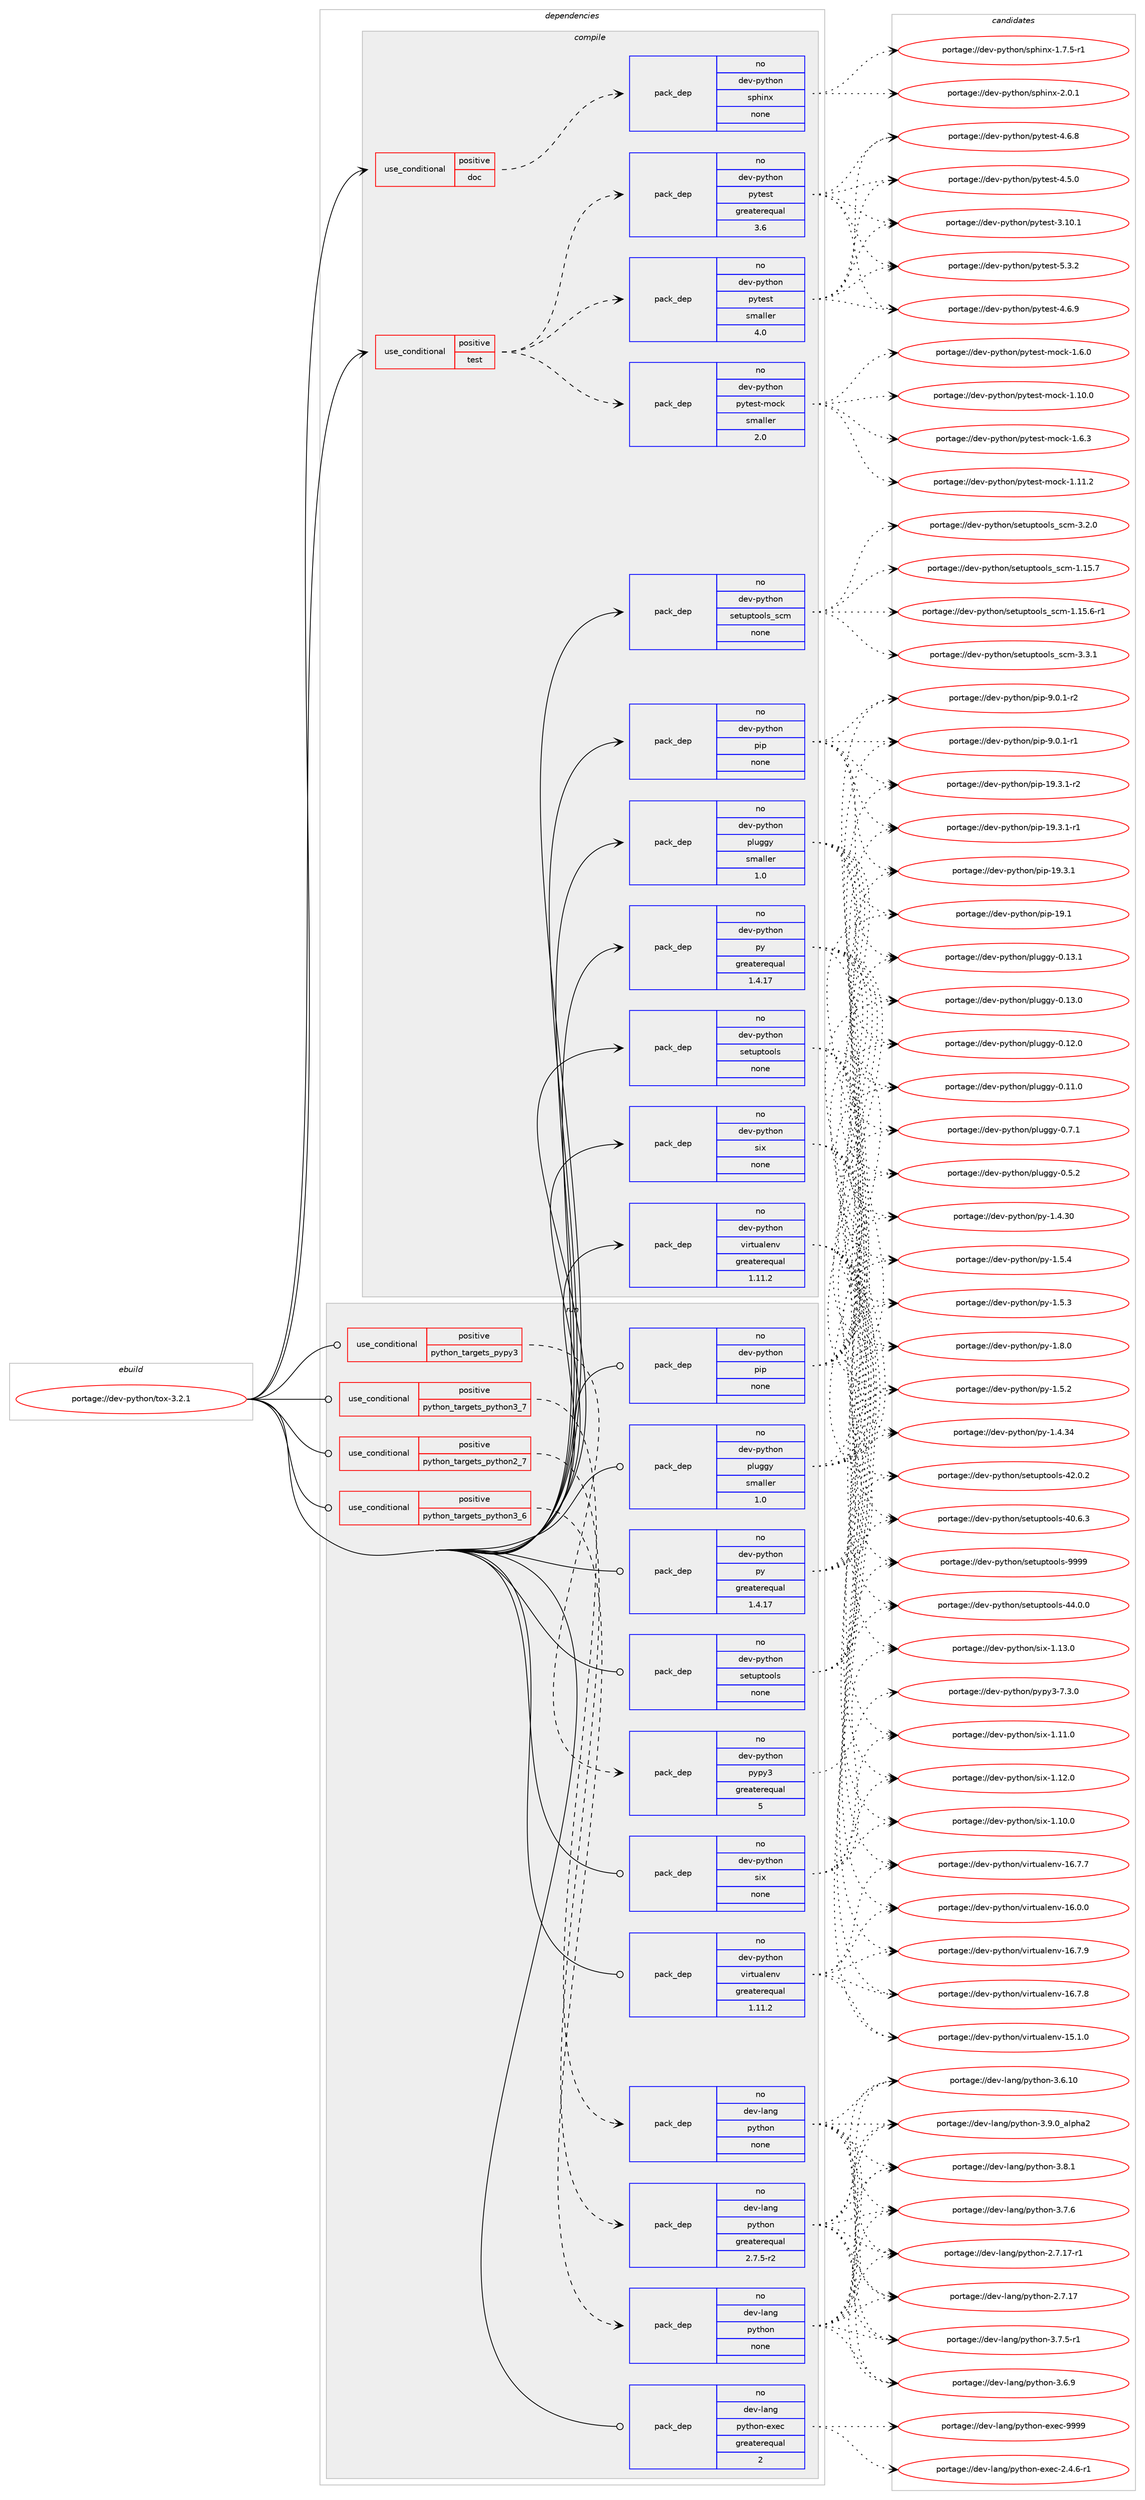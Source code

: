 digraph prolog {

# *************
# Graph options
# *************

newrank=true;
concentrate=true;
compound=true;
graph [rankdir=LR,fontname=Helvetica,fontsize=10,ranksep=1.5];#, ranksep=2.5, nodesep=0.2];
edge  [arrowhead=vee];
node  [fontname=Helvetica,fontsize=10];

# **********
# The ebuild
# **********

subgraph cluster_leftcol {
color=gray;
rank=same;
label=<<i>ebuild</i>>;
id [label="portage://dev-python/tox-3.2.1", color=red, width=4, href="../dev-python/tox-3.2.1.svg"];
}

# ****************
# The dependencies
# ****************

subgraph cluster_midcol {
color=gray;
label=<<i>dependencies</i>>;
subgraph cluster_compile {
fillcolor="#eeeeee";
style=filled;
label=<<i>compile</i>>;
subgraph cond104614 {
dependency421419 [label=<<TABLE BORDER="0" CELLBORDER="1" CELLSPACING="0" CELLPADDING="4"><TR><TD ROWSPAN="3" CELLPADDING="10">use_conditional</TD></TR><TR><TD>positive</TD></TR><TR><TD>doc</TD></TR></TABLE>>, shape=none, color=red];
subgraph pack311908 {
dependency421420 [label=<<TABLE BORDER="0" CELLBORDER="1" CELLSPACING="0" CELLPADDING="4" WIDTH="220"><TR><TD ROWSPAN="6" CELLPADDING="30">pack_dep</TD></TR><TR><TD WIDTH="110">no</TD></TR><TR><TD>dev-python</TD></TR><TR><TD>sphinx</TD></TR><TR><TD>none</TD></TR><TR><TD></TD></TR></TABLE>>, shape=none, color=blue];
}
dependency421419:e -> dependency421420:w [weight=20,style="dashed",arrowhead="vee"];
}
id:e -> dependency421419:w [weight=20,style="solid",arrowhead="vee"];
subgraph cond104615 {
dependency421421 [label=<<TABLE BORDER="0" CELLBORDER="1" CELLSPACING="0" CELLPADDING="4"><TR><TD ROWSPAN="3" CELLPADDING="10">use_conditional</TD></TR><TR><TD>positive</TD></TR><TR><TD>test</TD></TR></TABLE>>, shape=none, color=red];
subgraph pack311909 {
dependency421422 [label=<<TABLE BORDER="0" CELLBORDER="1" CELLSPACING="0" CELLPADDING="4" WIDTH="220"><TR><TD ROWSPAN="6" CELLPADDING="30">pack_dep</TD></TR><TR><TD WIDTH="110">no</TD></TR><TR><TD>dev-python</TD></TR><TR><TD>pytest</TD></TR><TR><TD>greaterequal</TD></TR><TR><TD>3.6</TD></TR></TABLE>>, shape=none, color=blue];
}
dependency421421:e -> dependency421422:w [weight=20,style="dashed",arrowhead="vee"];
subgraph pack311910 {
dependency421423 [label=<<TABLE BORDER="0" CELLBORDER="1" CELLSPACING="0" CELLPADDING="4" WIDTH="220"><TR><TD ROWSPAN="6" CELLPADDING="30">pack_dep</TD></TR><TR><TD WIDTH="110">no</TD></TR><TR><TD>dev-python</TD></TR><TR><TD>pytest</TD></TR><TR><TD>smaller</TD></TR><TR><TD>4.0</TD></TR></TABLE>>, shape=none, color=blue];
}
dependency421421:e -> dependency421423:w [weight=20,style="dashed",arrowhead="vee"];
subgraph pack311911 {
dependency421424 [label=<<TABLE BORDER="0" CELLBORDER="1" CELLSPACING="0" CELLPADDING="4" WIDTH="220"><TR><TD ROWSPAN="6" CELLPADDING="30">pack_dep</TD></TR><TR><TD WIDTH="110">no</TD></TR><TR><TD>dev-python</TD></TR><TR><TD>pytest-mock</TD></TR><TR><TD>smaller</TD></TR><TR><TD>2.0</TD></TR></TABLE>>, shape=none, color=blue];
}
dependency421421:e -> dependency421424:w [weight=20,style="dashed",arrowhead="vee"];
}
id:e -> dependency421421:w [weight=20,style="solid",arrowhead="vee"];
subgraph pack311912 {
dependency421425 [label=<<TABLE BORDER="0" CELLBORDER="1" CELLSPACING="0" CELLPADDING="4" WIDTH="220"><TR><TD ROWSPAN="6" CELLPADDING="30">pack_dep</TD></TR><TR><TD WIDTH="110">no</TD></TR><TR><TD>dev-python</TD></TR><TR><TD>pip</TD></TR><TR><TD>none</TD></TR><TR><TD></TD></TR></TABLE>>, shape=none, color=blue];
}
id:e -> dependency421425:w [weight=20,style="solid",arrowhead="vee"];
subgraph pack311913 {
dependency421426 [label=<<TABLE BORDER="0" CELLBORDER="1" CELLSPACING="0" CELLPADDING="4" WIDTH="220"><TR><TD ROWSPAN="6" CELLPADDING="30">pack_dep</TD></TR><TR><TD WIDTH="110">no</TD></TR><TR><TD>dev-python</TD></TR><TR><TD>pluggy</TD></TR><TR><TD>smaller</TD></TR><TR><TD>1.0</TD></TR></TABLE>>, shape=none, color=blue];
}
id:e -> dependency421426:w [weight=20,style="solid",arrowhead="vee"];
subgraph pack311914 {
dependency421427 [label=<<TABLE BORDER="0" CELLBORDER="1" CELLSPACING="0" CELLPADDING="4" WIDTH="220"><TR><TD ROWSPAN="6" CELLPADDING="30">pack_dep</TD></TR><TR><TD WIDTH="110">no</TD></TR><TR><TD>dev-python</TD></TR><TR><TD>py</TD></TR><TR><TD>greaterequal</TD></TR><TR><TD>1.4.17</TD></TR></TABLE>>, shape=none, color=blue];
}
id:e -> dependency421427:w [weight=20,style="solid",arrowhead="vee"];
subgraph pack311915 {
dependency421428 [label=<<TABLE BORDER="0" CELLBORDER="1" CELLSPACING="0" CELLPADDING="4" WIDTH="220"><TR><TD ROWSPAN="6" CELLPADDING="30">pack_dep</TD></TR><TR><TD WIDTH="110">no</TD></TR><TR><TD>dev-python</TD></TR><TR><TD>setuptools</TD></TR><TR><TD>none</TD></TR><TR><TD></TD></TR></TABLE>>, shape=none, color=blue];
}
id:e -> dependency421428:w [weight=20,style="solid",arrowhead="vee"];
subgraph pack311916 {
dependency421429 [label=<<TABLE BORDER="0" CELLBORDER="1" CELLSPACING="0" CELLPADDING="4" WIDTH="220"><TR><TD ROWSPAN="6" CELLPADDING="30">pack_dep</TD></TR><TR><TD WIDTH="110">no</TD></TR><TR><TD>dev-python</TD></TR><TR><TD>setuptools_scm</TD></TR><TR><TD>none</TD></TR><TR><TD></TD></TR></TABLE>>, shape=none, color=blue];
}
id:e -> dependency421429:w [weight=20,style="solid",arrowhead="vee"];
subgraph pack311917 {
dependency421430 [label=<<TABLE BORDER="0" CELLBORDER="1" CELLSPACING="0" CELLPADDING="4" WIDTH="220"><TR><TD ROWSPAN="6" CELLPADDING="30">pack_dep</TD></TR><TR><TD WIDTH="110">no</TD></TR><TR><TD>dev-python</TD></TR><TR><TD>six</TD></TR><TR><TD>none</TD></TR><TR><TD></TD></TR></TABLE>>, shape=none, color=blue];
}
id:e -> dependency421430:w [weight=20,style="solid",arrowhead="vee"];
subgraph pack311918 {
dependency421431 [label=<<TABLE BORDER="0" CELLBORDER="1" CELLSPACING="0" CELLPADDING="4" WIDTH="220"><TR><TD ROWSPAN="6" CELLPADDING="30">pack_dep</TD></TR><TR><TD WIDTH="110">no</TD></TR><TR><TD>dev-python</TD></TR><TR><TD>virtualenv</TD></TR><TR><TD>greaterequal</TD></TR><TR><TD>1.11.2</TD></TR></TABLE>>, shape=none, color=blue];
}
id:e -> dependency421431:w [weight=20,style="solid",arrowhead="vee"];
}
subgraph cluster_compileandrun {
fillcolor="#eeeeee";
style=filled;
label=<<i>compile and run</i>>;
}
subgraph cluster_run {
fillcolor="#eeeeee";
style=filled;
label=<<i>run</i>>;
subgraph cond104616 {
dependency421432 [label=<<TABLE BORDER="0" CELLBORDER="1" CELLSPACING="0" CELLPADDING="4"><TR><TD ROWSPAN="3" CELLPADDING="10">use_conditional</TD></TR><TR><TD>positive</TD></TR><TR><TD>python_targets_pypy3</TD></TR></TABLE>>, shape=none, color=red];
subgraph pack311919 {
dependency421433 [label=<<TABLE BORDER="0" CELLBORDER="1" CELLSPACING="0" CELLPADDING="4" WIDTH="220"><TR><TD ROWSPAN="6" CELLPADDING="30">pack_dep</TD></TR><TR><TD WIDTH="110">no</TD></TR><TR><TD>dev-python</TD></TR><TR><TD>pypy3</TD></TR><TR><TD>greaterequal</TD></TR><TR><TD>5</TD></TR></TABLE>>, shape=none, color=blue];
}
dependency421432:e -> dependency421433:w [weight=20,style="dashed",arrowhead="vee"];
}
id:e -> dependency421432:w [weight=20,style="solid",arrowhead="odot"];
subgraph cond104617 {
dependency421434 [label=<<TABLE BORDER="0" CELLBORDER="1" CELLSPACING="0" CELLPADDING="4"><TR><TD ROWSPAN="3" CELLPADDING="10">use_conditional</TD></TR><TR><TD>positive</TD></TR><TR><TD>python_targets_python2_7</TD></TR></TABLE>>, shape=none, color=red];
subgraph pack311920 {
dependency421435 [label=<<TABLE BORDER="0" CELLBORDER="1" CELLSPACING="0" CELLPADDING="4" WIDTH="220"><TR><TD ROWSPAN="6" CELLPADDING="30">pack_dep</TD></TR><TR><TD WIDTH="110">no</TD></TR><TR><TD>dev-lang</TD></TR><TR><TD>python</TD></TR><TR><TD>greaterequal</TD></TR><TR><TD>2.7.5-r2</TD></TR></TABLE>>, shape=none, color=blue];
}
dependency421434:e -> dependency421435:w [weight=20,style="dashed",arrowhead="vee"];
}
id:e -> dependency421434:w [weight=20,style="solid",arrowhead="odot"];
subgraph cond104618 {
dependency421436 [label=<<TABLE BORDER="0" CELLBORDER="1" CELLSPACING="0" CELLPADDING="4"><TR><TD ROWSPAN="3" CELLPADDING="10">use_conditional</TD></TR><TR><TD>positive</TD></TR><TR><TD>python_targets_python3_6</TD></TR></TABLE>>, shape=none, color=red];
subgraph pack311921 {
dependency421437 [label=<<TABLE BORDER="0" CELLBORDER="1" CELLSPACING="0" CELLPADDING="4" WIDTH="220"><TR><TD ROWSPAN="6" CELLPADDING="30">pack_dep</TD></TR><TR><TD WIDTH="110">no</TD></TR><TR><TD>dev-lang</TD></TR><TR><TD>python</TD></TR><TR><TD>none</TD></TR><TR><TD></TD></TR></TABLE>>, shape=none, color=blue];
}
dependency421436:e -> dependency421437:w [weight=20,style="dashed",arrowhead="vee"];
}
id:e -> dependency421436:w [weight=20,style="solid",arrowhead="odot"];
subgraph cond104619 {
dependency421438 [label=<<TABLE BORDER="0" CELLBORDER="1" CELLSPACING="0" CELLPADDING="4"><TR><TD ROWSPAN="3" CELLPADDING="10">use_conditional</TD></TR><TR><TD>positive</TD></TR><TR><TD>python_targets_python3_7</TD></TR></TABLE>>, shape=none, color=red];
subgraph pack311922 {
dependency421439 [label=<<TABLE BORDER="0" CELLBORDER="1" CELLSPACING="0" CELLPADDING="4" WIDTH="220"><TR><TD ROWSPAN="6" CELLPADDING="30">pack_dep</TD></TR><TR><TD WIDTH="110">no</TD></TR><TR><TD>dev-lang</TD></TR><TR><TD>python</TD></TR><TR><TD>none</TD></TR><TR><TD></TD></TR></TABLE>>, shape=none, color=blue];
}
dependency421438:e -> dependency421439:w [weight=20,style="dashed",arrowhead="vee"];
}
id:e -> dependency421438:w [weight=20,style="solid",arrowhead="odot"];
subgraph pack311923 {
dependency421440 [label=<<TABLE BORDER="0" CELLBORDER="1" CELLSPACING="0" CELLPADDING="4" WIDTH="220"><TR><TD ROWSPAN="6" CELLPADDING="30">pack_dep</TD></TR><TR><TD WIDTH="110">no</TD></TR><TR><TD>dev-lang</TD></TR><TR><TD>python-exec</TD></TR><TR><TD>greaterequal</TD></TR><TR><TD>2</TD></TR></TABLE>>, shape=none, color=blue];
}
id:e -> dependency421440:w [weight=20,style="solid",arrowhead="odot"];
subgraph pack311924 {
dependency421441 [label=<<TABLE BORDER="0" CELLBORDER="1" CELLSPACING="0" CELLPADDING="4" WIDTH="220"><TR><TD ROWSPAN="6" CELLPADDING="30">pack_dep</TD></TR><TR><TD WIDTH="110">no</TD></TR><TR><TD>dev-python</TD></TR><TR><TD>pip</TD></TR><TR><TD>none</TD></TR><TR><TD></TD></TR></TABLE>>, shape=none, color=blue];
}
id:e -> dependency421441:w [weight=20,style="solid",arrowhead="odot"];
subgraph pack311925 {
dependency421442 [label=<<TABLE BORDER="0" CELLBORDER="1" CELLSPACING="0" CELLPADDING="4" WIDTH="220"><TR><TD ROWSPAN="6" CELLPADDING="30">pack_dep</TD></TR><TR><TD WIDTH="110">no</TD></TR><TR><TD>dev-python</TD></TR><TR><TD>pluggy</TD></TR><TR><TD>smaller</TD></TR><TR><TD>1.0</TD></TR></TABLE>>, shape=none, color=blue];
}
id:e -> dependency421442:w [weight=20,style="solid",arrowhead="odot"];
subgraph pack311926 {
dependency421443 [label=<<TABLE BORDER="0" CELLBORDER="1" CELLSPACING="0" CELLPADDING="4" WIDTH="220"><TR><TD ROWSPAN="6" CELLPADDING="30">pack_dep</TD></TR><TR><TD WIDTH="110">no</TD></TR><TR><TD>dev-python</TD></TR><TR><TD>py</TD></TR><TR><TD>greaterequal</TD></TR><TR><TD>1.4.17</TD></TR></TABLE>>, shape=none, color=blue];
}
id:e -> dependency421443:w [weight=20,style="solid",arrowhead="odot"];
subgraph pack311927 {
dependency421444 [label=<<TABLE BORDER="0" CELLBORDER="1" CELLSPACING="0" CELLPADDING="4" WIDTH="220"><TR><TD ROWSPAN="6" CELLPADDING="30">pack_dep</TD></TR><TR><TD WIDTH="110">no</TD></TR><TR><TD>dev-python</TD></TR><TR><TD>setuptools</TD></TR><TR><TD>none</TD></TR><TR><TD></TD></TR></TABLE>>, shape=none, color=blue];
}
id:e -> dependency421444:w [weight=20,style="solid",arrowhead="odot"];
subgraph pack311928 {
dependency421445 [label=<<TABLE BORDER="0" CELLBORDER="1" CELLSPACING="0" CELLPADDING="4" WIDTH="220"><TR><TD ROWSPAN="6" CELLPADDING="30">pack_dep</TD></TR><TR><TD WIDTH="110">no</TD></TR><TR><TD>dev-python</TD></TR><TR><TD>six</TD></TR><TR><TD>none</TD></TR><TR><TD></TD></TR></TABLE>>, shape=none, color=blue];
}
id:e -> dependency421445:w [weight=20,style="solid",arrowhead="odot"];
subgraph pack311929 {
dependency421446 [label=<<TABLE BORDER="0" CELLBORDER="1" CELLSPACING="0" CELLPADDING="4" WIDTH="220"><TR><TD ROWSPAN="6" CELLPADDING="30">pack_dep</TD></TR><TR><TD WIDTH="110">no</TD></TR><TR><TD>dev-python</TD></TR><TR><TD>virtualenv</TD></TR><TR><TD>greaterequal</TD></TR><TR><TD>1.11.2</TD></TR></TABLE>>, shape=none, color=blue];
}
id:e -> dependency421446:w [weight=20,style="solid",arrowhead="odot"];
}
}

# **************
# The candidates
# **************

subgraph cluster_choices {
rank=same;
color=gray;
label=<<i>candidates</i>>;

subgraph choice311908 {
color=black;
nodesep=1;
choice1001011184511212111610411111047115112104105110120455046484649 [label="portage://dev-python/sphinx-2.0.1", color=red, width=4,href="../dev-python/sphinx-2.0.1.svg"];
choice10010111845112121116104111110471151121041051101204549465546534511449 [label="portage://dev-python/sphinx-1.7.5-r1", color=red, width=4,href="../dev-python/sphinx-1.7.5-r1.svg"];
dependency421420:e -> choice1001011184511212111610411111047115112104105110120455046484649:w [style=dotted,weight="100"];
dependency421420:e -> choice10010111845112121116104111110471151121041051101204549465546534511449:w [style=dotted,weight="100"];
}
subgraph choice311909 {
color=black;
nodesep=1;
choice1001011184511212111610411111047112121116101115116455346514650 [label="portage://dev-python/pytest-5.3.2", color=red, width=4,href="../dev-python/pytest-5.3.2.svg"];
choice1001011184511212111610411111047112121116101115116455246544657 [label="portage://dev-python/pytest-4.6.9", color=red, width=4,href="../dev-python/pytest-4.6.9.svg"];
choice1001011184511212111610411111047112121116101115116455246544656 [label="portage://dev-python/pytest-4.6.8", color=red, width=4,href="../dev-python/pytest-4.6.8.svg"];
choice1001011184511212111610411111047112121116101115116455246534648 [label="portage://dev-python/pytest-4.5.0", color=red, width=4,href="../dev-python/pytest-4.5.0.svg"];
choice100101118451121211161041111104711212111610111511645514649484649 [label="portage://dev-python/pytest-3.10.1", color=red, width=4,href="../dev-python/pytest-3.10.1.svg"];
dependency421422:e -> choice1001011184511212111610411111047112121116101115116455346514650:w [style=dotted,weight="100"];
dependency421422:e -> choice1001011184511212111610411111047112121116101115116455246544657:w [style=dotted,weight="100"];
dependency421422:e -> choice1001011184511212111610411111047112121116101115116455246544656:w [style=dotted,weight="100"];
dependency421422:e -> choice1001011184511212111610411111047112121116101115116455246534648:w [style=dotted,weight="100"];
dependency421422:e -> choice100101118451121211161041111104711212111610111511645514649484649:w [style=dotted,weight="100"];
}
subgraph choice311910 {
color=black;
nodesep=1;
choice1001011184511212111610411111047112121116101115116455346514650 [label="portage://dev-python/pytest-5.3.2", color=red, width=4,href="../dev-python/pytest-5.3.2.svg"];
choice1001011184511212111610411111047112121116101115116455246544657 [label="portage://dev-python/pytest-4.6.9", color=red, width=4,href="../dev-python/pytest-4.6.9.svg"];
choice1001011184511212111610411111047112121116101115116455246544656 [label="portage://dev-python/pytest-4.6.8", color=red, width=4,href="../dev-python/pytest-4.6.8.svg"];
choice1001011184511212111610411111047112121116101115116455246534648 [label="portage://dev-python/pytest-4.5.0", color=red, width=4,href="../dev-python/pytest-4.5.0.svg"];
choice100101118451121211161041111104711212111610111511645514649484649 [label="portage://dev-python/pytest-3.10.1", color=red, width=4,href="../dev-python/pytest-3.10.1.svg"];
dependency421423:e -> choice1001011184511212111610411111047112121116101115116455346514650:w [style=dotted,weight="100"];
dependency421423:e -> choice1001011184511212111610411111047112121116101115116455246544657:w [style=dotted,weight="100"];
dependency421423:e -> choice1001011184511212111610411111047112121116101115116455246544656:w [style=dotted,weight="100"];
dependency421423:e -> choice1001011184511212111610411111047112121116101115116455246534648:w [style=dotted,weight="100"];
dependency421423:e -> choice100101118451121211161041111104711212111610111511645514649484649:w [style=dotted,weight="100"];
}
subgraph choice311911 {
color=black;
nodesep=1;
choice10010111845112121116104111110471121211161011151164510911199107454946544651 [label="portage://dev-python/pytest-mock-1.6.3", color=red, width=4,href="../dev-python/pytest-mock-1.6.3.svg"];
choice10010111845112121116104111110471121211161011151164510911199107454946544648 [label="portage://dev-python/pytest-mock-1.6.0", color=red, width=4,href="../dev-python/pytest-mock-1.6.0.svg"];
choice1001011184511212111610411111047112121116101115116451091119910745494649494650 [label="portage://dev-python/pytest-mock-1.11.2", color=red, width=4,href="../dev-python/pytest-mock-1.11.2.svg"];
choice1001011184511212111610411111047112121116101115116451091119910745494649484648 [label="portage://dev-python/pytest-mock-1.10.0", color=red, width=4,href="../dev-python/pytest-mock-1.10.0.svg"];
dependency421424:e -> choice10010111845112121116104111110471121211161011151164510911199107454946544651:w [style=dotted,weight="100"];
dependency421424:e -> choice10010111845112121116104111110471121211161011151164510911199107454946544648:w [style=dotted,weight="100"];
dependency421424:e -> choice1001011184511212111610411111047112121116101115116451091119910745494649494650:w [style=dotted,weight="100"];
dependency421424:e -> choice1001011184511212111610411111047112121116101115116451091119910745494649484648:w [style=dotted,weight="100"];
}
subgraph choice311912 {
color=black;
nodesep=1;
choice10010111845112121116104111110471121051124557464846494511450 [label="portage://dev-python/pip-9.0.1-r2", color=red, width=4,href="../dev-python/pip-9.0.1-r2.svg"];
choice10010111845112121116104111110471121051124557464846494511449 [label="portage://dev-python/pip-9.0.1-r1", color=red, width=4,href="../dev-python/pip-9.0.1-r1.svg"];
choice1001011184511212111610411111047112105112454957465146494511450 [label="portage://dev-python/pip-19.3.1-r2", color=red, width=4,href="../dev-python/pip-19.3.1-r2.svg"];
choice1001011184511212111610411111047112105112454957465146494511449 [label="portage://dev-python/pip-19.3.1-r1", color=red, width=4,href="../dev-python/pip-19.3.1-r1.svg"];
choice100101118451121211161041111104711210511245495746514649 [label="portage://dev-python/pip-19.3.1", color=red, width=4,href="../dev-python/pip-19.3.1.svg"];
choice10010111845112121116104111110471121051124549574649 [label="portage://dev-python/pip-19.1", color=red, width=4,href="../dev-python/pip-19.1.svg"];
dependency421425:e -> choice10010111845112121116104111110471121051124557464846494511450:w [style=dotted,weight="100"];
dependency421425:e -> choice10010111845112121116104111110471121051124557464846494511449:w [style=dotted,weight="100"];
dependency421425:e -> choice1001011184511212111610411111047112105112454957465146494511450:w [style=dotted,weight="100"];
dependency421425:e -> choice1001011184511212111610411111047112105112454957465146494511449:w [style=dotted,weight="100"];
dependency421425:e -> choice100101118451121211161041111104711210511245495746514649:w [style=dotted,weight="100"];
dependency421425:e -> choice10010111845112121116104111110471121051124549574649:w [style=dotted,weight="100"];
}
subgraph choice311913 {
color=black;
nodesep=1;
choice1001011184511212111610411111047112108117103103121454846554649 [label="portage://dev-python/pluggy-0.7.1", color=red, width=4,href="../dev-python/pluggy-0.7.1.svg"];
choice1001011184511212111610411111047112108117103103121454846534650 [label="portage://dev-python/pluggy-0.5.2", color=red, width=4,href="../dev-python/pluggy-0.5.2.svg"];
choice100101118451121211161041111104711210811710310312145484649514649 [label="portage://dev-python/pluggy-0.13.1", color=red, width=4,href="../dev-python/pluggy-0.13.1.svg"];
choice100101118451121211161041111104711210811710310312145484649514648 [label="portage://dev-python/pluggy-0.13.0", color=red, width=4,href="../dev-python/pluggy-0.13.0.svg"];
choice100101118451121211161041111104711210811710310312145484649504648 [label="portage://dev-python/pluggy-0.12.0", color=red, width=4,href="../dev-python/pluggy-0.12.0.svg"];
choice100101118451121211161041111104711210811710310312145484649494648 [label="portage://dev-python/pluggy-0.11.0", color=red, width=4,href="../dev-python/pluggy-0.11.0.svg"];
dependency421426:e -> choice1001011184511212111610411111047112108117103103121454846554649:w [style=dotted,weight="100"];
dependency421426:e -> choice1001011184511212111610411111047112108117103103121454846534650:w [style=dotted,weight="100"];
dependency421426:e -> choice100101118451121211161041111104711210811710310312145484649514649:w [style=dotted,weight="100"];
dependency421426:e -> choice100101118451121211161041111104711210811710310312145484649514648:w [style=dotted,weight="100"];
dependency421426:e -> choice100101118451121211161041111104711210811710310312145484649504648:w [style=dotted,weight="100"];
dependency421426:e -> choice100101118451121211161041111104711210811710310312145484649494648:w [style=dotted,weight="100"];
}
subgraph choice311914 {
color=black;
nodesep=1;
choice1001011184511212111610411111047112121454946564648 [label="portage://dev-python/py-1.8.0", color=red, width=4,href="../dev-python/py-1.8.0.svg"];
choice1001011184511212111610411111047112121454946534652 [label="portage://dev-python/py-1.5.4", color=red, width=4,href="../dev-python/py-1.5.4.svg"];
choice1001011184511212111610411111047112121454946534651 [label="portage://dev-python/py-1.5.3", color=red, width=4,href="../dev-python/py-1.5.3.svg"];
choice1001011184511212111610411111047112121454946534650 [label="portage://dev-python/py-1.5.2", color=red, width=4,href="../dev-python/py-1.5.2.svg"];
choice100101118451121211161041111104711212145494652465152 [label="portage://dev-python/py-1.4.34", color=red, width=4,href="../dev-python/py-1.4.34.svg"];
choice100101118451121211161041111104711212145494652465148 [label="portage://dev-python/py-1.4.30", color=red, width=4,href="../dev-python/py-1.4.30.svg"];
dependency421427:e -> choice1001011184511212111610411111047112121454946564648:w [style=dotted,weight="100"];
dependency421427:e -> choice1001011184511212111610411111047112121454946534652:w [style=dotted,weight="100"];
dependency421427:e -> choice1001011184511212111610411111047112121454946534651:w [style=dotted,weight="100"];
dependency421427:e -> choice1001011184511212111610411111047112121454946534650:w [style=dotted,weight="100"];
dependency421427:e -> choice100101118451121211161041111104711212145494652465152:w [style=dotted,weight="100"];
dependency421427:e -> choice100101118451121211161041111104711212145494652465148:w [style=dotted,weight="100"];
}
subgraph choice311915 {
color=black;
nodesep=1;
choice10010111845112121116104111110471151011161171121161111111081154557575757 [label="portage://dev-python/setuptools-9999", color=red, width=4,href="../dev-python/setuptools-9999.svg"];
choice100101118451121211161041111104711510111611711211611111110811545525246484648 [label="portage://dev-python/setuptools-44.0.0", color=red, width=4,href="../dev-python/setuptools-44.0.0.svg"];
choice100101118451121211161041111104711510111611711211611111110811545525046484650 [label="portage://dev-python/setuptools-42.0.2", color=red, width=4,href="../dev-python/setuptools-42.0.2.svg"];
choice100101118451121211161041111104711510111611711211611111110811545524846544651 [label="portage://dev-python/setuptools-40.6.3", color=red, width=4,href="../dev-python/setuptools-40.6.3.svg"];
dependency421428:e -> choice10010111845112121116104111110471151011161171121161111111081154557575757:w [style=dotted,weight="100"];
dependency421428:e -> choice100101118451121211161041111104711510111611711211611111110811545525246484648:w [style=dotted,weight="100"];
dependency421428:e -> choice100101118451121211161041111104711510111611711211611111110811545525046484650:w [style=dotted,weight="100"];
dependency421428:e -> choice100101118451121211161041111104711510111611711211611111110811545524846544651:w [style=dotted,weight="100"];
}
subgraph choice311916 {
color=black;
nodesep=1;
choice10010111845112121116104111110471151011161171121161111111081159511599109455146514649 [label="portage://dev-python/setuptools_scm-3.3.1", color=red, width=4,href="../dev-python/setuptools_scm-3.3.1.svg"];
choice10010111845112121116104111110471151011161171121161111111081159511599109455146504648 [label="portage://dev-python/setuptools_scm-3.2.0", color=red, width=4,href="../dev-python/setuptools_scm-3.2.0.svg"];
choice1001011184511212111610411111047115101116117112116111111108115951159910945494649534655 [label="portage://dev-python/setuptools_scm-1.15.7", color=red, width=4,href="../dev-python/setuptools_scm-1.15.7.svg"];
choice10010111845112121116104111110471151011161171121161111111081159511599109454946495346544511449 [label="portage://dev-python/setuptools_scm-1.15.6-r1", color=red, width=4,href="../dev-python/setuptools_scm-1.15.6-r1.svg"];
dependency421429:e -> choice10010111845112121116104111110471151011161171121161111111081159511599109455146514649:w [style=dotted,weight="100"];
dependency421429:e -> choice10010111845112121116104111110471151011161171121161111111081159511599109455146504648:w [style=dotted,weight="100"];
dependency421429:e -> choice1001011184511212111610411111047115101116117112116111111108115951159910945494649534655:w [style=dotted,weight="100"];
dependency421429:e -> choice10010111845112121116104111110471151011161171121161111111081159511599109454946495346544511449:w [style=dotted,weight="100"];
}
subgraph choice311917 {
color=black;
nodesep=1;
choice100101118451121211161041111104711510512045494649514648 [label="portage://dev-python/six-1.13.0", color=red, width=4,href="../dev-python/six-1.13.0.svg"];
choice100101118451121211161041111104711510512045494649504648 [label="portage://dev-python/six-1.12.0", color=red, width=4,href="../dev-python/six-1.12.0.svg"];
choice100101118451121211161041111104711510512045494649494648 [label="portage://dev-python/six-1.11.0", color=red, width=4,href="../dev-python/six-1.11.0.svg"];
choice100101118451121211161041111104711510512045494649484648 [label="portage://dev-python/six-1.10.0", color=red, width=4,href="../dev-python/six-1.10.0.svg"];
dependency421430:e -> choice100101118451121211161041111104711510512045494649514648:w [style=dotted,weight="100"];
dependency421430:e -> choice100101118451121211161041111104711510512045494649504648:w [style=dotted,weight="100"];
dependency421430:e -> choice100101118451121211161041111104711510512045494649494648:w [style=dotted,weight="100"];
dependency421430:e -> choice100101118451121211161041111104711510512045494649484648:w [style=dotted,weight="100"];
}
subgraph choice311918 {
color=black;
nodesep=1;
choice10010111845112121116104111110471181051141161179710810111011845495446554657 [label="portage://dev-python/virtualenv-16.7.9", color=red, width=4,href="../dev-python/virtualenv-16.7.9.svg"];
choice10010111845112121116104111110471181051141161179710810111011845495446554656 [label="portage://dev-python/virtualenv-16.7.8", color=red, width=4,href="../dev-python/virtualenv-16.7.8.svg"];
choice10010111845112121116104111110471181051141161179710810111011845495446554655 [label="portage://dev-python/virtualenv-16.7.7", color=red, width=4,href="../dev-python/virtualenv-16.7.7.svg"];
choice10010111845112121116104111110471181051141161179710810111011845495446484648 [label="portage://dev-python/virtualenv-16.0.0", color=red, width=4,href="../dev-python/virtualenv-16.0.0.svg"];
choice10010111845112121116104111110471181051141161179710810111011845495346494648 [label="portage://dev-python/virtualenv-15.1.0", color=red, width=4,href="../dev-python/virtualenv-15.1.0.svg"];
dependency421431:e -> choice10010111845112121116104111110471181051141161179710810111011845495446554657:w [style=dotted,weight="100"];
dependency421431:e -> choice10010111845112121116104111110471181051141161179710810111011845495446554656:w [style=dotted,weight="100"];
dependency421431:e -> choice10010111845112121116104111110471181051141161179710810111011845495446554655:w [style=dotted,weight="100"];
dependency421431:e -> choice10010111845112121116104111110471181051141161179710810111011845495446484648:w [style=dotted,weight="100"];
dependency421431:e -> choice10010111845112121116104111110471181051141161179710810111011845495346494648:w [style=dotted,weight="100"];
}
subgraph choice311919 {
color=black;
nodesep=1;
choice100101118451121211161041111104711212111212151455546514648 [label="portage://dev-python/pypy3-7.3.0", color=red, width=4,href="../dev-python/pypy3-7.3.0.svg"];
dependency421433:e -> choice100101118451121211161041111104711212111212151455546514648:w [style=dotted,weight="100"];
}
subgraph choice311920 {
color=black;
nodesep=1;
choice10010111845108971101034711212111610411111045514657464895971081121049750 [label="portage://dev-lang/python-3.9.0_alpha2", color=red, width=4,href="../dev-lang/python-3.9.0_alpha2.svg"];
choice100101118451089711010347112121116104111110455146564649 [label="portage://dev-lang/python-3.8.1", color=red, width=4,href="../dev-lang/python-3.8.1.svg"];
choice100101118451089711010347112121116104111110455146554654 [label="portage://dev-lang/python-3.7.6", color=red, width=4,href="../dev-lang/python-3.7.6.svg"];
choice1001011184510897110103471121211161041111104551465546534511449 [label="portage://dev-lang/python-3.7.5-r1", color=red, width=4,href="../dev-lang/python-3.7.5-r1.svg"];
choice100101118451089711010347112121116104111110455146544657 [label="portage://dev-lang/python-3.6.9", color=red, width=4,href="../dev-lang/python-3.6.9.svg"];
choice10010111845108971101034711212111610411111045514654464948 [label="portage://dev-lang/python-3.6.10", color=red, width=4,href="../dev-lang/python-3.6.10.svg"];
choice100101118451089711010347112121116104111110455046554649554511449 [label="portage://dev-lang/python-2.7.17-r1", color=red, width=4,href="../dev-lang/python-2.7.17-r1.svg"];
choice10010111845108971101034711212111610411111045504655464955 [label="portage://dev-lang/python-2.7.17", color=red, width=4,href="../dev-lang/python-2.7.17.svg"];
dependency421435:e -> choice10010111845108971101034711212111610411111045514657464895971081121049750:w [style=dotted,weight="100"];
dependency421435:e -> choice100101118451089711010347112121116104111110455146564649:w [style=dotted,weight="100"];
dependency421435:e -> choice100101118451089711010347112121116104111110455146554654:w [style=dotted,weight="100"];
dependency421435:e -> choice1001011184510897110103471121211161041111104551465546534511449:w [style=dotted,weight="100"];
dependency421435:e -> choice100101118451089711010347112121116104111110455146544657:w [style=dotted,weight="100"];
dependency421435:e -> choice10010111845108971101034711212111610411111045514654464948:w [style=dotted,weight="100"];
dependency421435:e -> choice100101118451089711010347112121116104111110455046554649554511449:w [style=dotted,weight="100"];
dependency421435:e -> choice10010111845108971101034711212111610411111045504655464955:w [style=dotted,weight="100"];
}
subgraph choice311921 {
color=black;
nodesep=1;
choice10010111845108971101034711212111610411111045514657464895971081121049750 [label="portage://dev-lang/python-3.9.0_alpha2", color=red, width=4,href="../dev-lang/python-3.9.0_alpha2.svg"];
choice100101118451089711010347112121116104111110455146564649 [label="portage://dev-lang/python-3.8.1", color=red, width=4,href="../dev-lang/python-3.8.1.svg"];
choice100101118451089711010347112121116104111110455146554654 [label="portage://dev-lang/python-3.7.6", color=red, width=4,href="../dev-lang/python-3.7.6.svg"];
choice1001011184510897110103471121211161041111104551465546534511449 [label="portage://dev-lang/python-3.7.5-r1", color=red, width=4,href="../dev-lang/python-3.7.5-r1.svg"];
choice100101118451089711010347112121116104111110455146544657 [label="portage://dev-lang/python-3.6.9", color=red, width=4,href="../dev-lang/python-3.6.9.svg"];
choice10010111845108971101034711212111610411111045514654464948 [label="portage://dev-lang/python-3.6.10", color=red, width=4,href="../dev-lang/python-3.6.10.svg"];
choice100101118451089711010347112121116104111110455046554649554511449 [label="portage://dev-lang/python-2.7.17-r1", color=red, width=4,href="../dev-lang/python-2.7.17-r1.svg"];
choice10010111845108971101034711212111610411111045504655464955 [label="portage://dev-lang/python-2.7.17", color=red, width=4,href="../dev-lang/python-2.7.17.svg"];
dependency421437:e -> choice10010111845108971101034711212111610411111045514657464895971081121049750:w [style=dotted,weight="100"];
dependency421437:e -> choice100101118451089711010347112121116104111110455146564649:w [style=dotted,weight="100"];
dependency421437:e -> choice100101118451089711010347112121116104111110455146554654:w [style=dotted,weight="100"];
dependency421437:e -> choice1001011184510897110103471121211161041111104551465546534511449:w [style=dotted,weight="100"];
dependency421437:e -> choice100101118451089711010347112121116104111110455146544657:w [style=dotted,weight="100"];
dependency421437:e -> choice10010111845108971101034711212111610411111045514654464948:w [style=dotted,weight="100"];
dependency421437:e -> choice100101118451089711010347112121116104111110455046554649554511449:w [style=dotted,weight="100"];
dependency421437:e -> choice10010111845108971101034711212111610411111045504655464955:w [style=dotted,weight="100"];
}
subgraph choice311922 {
color=black;
nodesep=1;
choice10010111845108971101034711212111610411111045514657464895971081121049750 [label="portage://dev-lang/python-3.9.0_alpha2", color=red, width=4,href="../dev-lang/python-3.9.0_alpha2.svg"];
choice100101118451089711010347112121116104111110455146564649 [label="portage://dev-lang/python-3.8.1", color=red, width=4,href="../dev-lang/python-3.8.1.svg"];
choice100101118451089711010347112121116104111110455146554654 [label="portage://dev-lang/python-3.7.6", color=red, width=4,href="../dev-lang/python-3.7.6.svg"];
choice1001011184510897110103471121211161041111104551465546534511449 [label="portage://dev-lang/python-3.7.5-r1", color=red, width=4,href="../dev-lang/python-3.7.5-r1.svg"];
choice100101118451089711010347112121116104111110455146544657 [label="portage://dev-lang/python-3.6.9", color=red, width=4,href="../dev-lang/python-3.6.9.svg"];
choice10010111845108971101034711212111610411111045514654464948 [label="portage://dev-lang/python-3.6.10", color=red, width=4,href="../dev-lang/python-3.6.10.svg"];
choice100101118451089711010347112121116104111110455046554649554511449 [label="portage://dev-lang/python-2.7.17-r1", color=red, width=4,href="../dev-lang/python-2.7.17-r1.svg"];
choice10010111845108971101034711212111610411111045504655464955 [label="portage://dev-lang/python-2.7.17", color=red, width=4,href="../dev-lang/python-2.7.17.svg"];
dependency421439:e -> choice10010111845108971101034711212111610411111045514657464895971081121049750:w [style=dotted,weight="100"];
dependency421439:e -> choice100101118451089711010347112121116104111110455146564649:w [style=dotted,weight="100"];
dependency421439:e -> choice100101118451089711010347112121116104111110455146554654:w [style=dotted,weight="100"];
dependency421439:e -> choice1001011184510897110103471121211161041111104551465546534511449:w [style=dotted,weight="100"];
dependency421439:e -> choice100101118451089711010347112121116104111110455146544657:w [style=dotted,weight="100"];
dependency421439:e -> choice10010111845108971101034711212111610411111045514654464948:w [style=dotted,weight="100"];
dependency421439:e -> choice100101118451089711010347112121116104111110455046554649554511449:w [style=dotted,weight="100"];
dependency421439:e -> choice10010111845108971101034711212111610411111045504655464955:w [style=dotted,weight="100"];
}
subgraph choice311923 {
color=black;
nodesep=1;
choice10010111845108971101034711212111610411111045101120101994557575757 [label="portage://dev-lang/python-exec-9999", color=red, width=4,href="../dev-lang/python-exec-9999.svg"];
choice10010111845108971101034711212111610411111045101120101994550465246544511449 [label="portage://dev-lang/python-exec-2.4.6-r1", color=red, width=4,href="../dev-lang/python-exec-2.4.6-r1.svg"];
dependency421440:e -> choice10010111845108971101034711212111610411111045101120101994557575757:w [style=dotted,weight="100"];
dependency421440:e -> choice10010111845108971101034711212111610411111045101120101994550465246544511449:w [style=dotted,weight="100"];
}
subgraph choice311924 {
color=black;
nodesep=1;
choice10010111845112121116104111110471121051124557464846494511450 [label="portage://dev-python/pip-9.0.1-r2", color=red, width=4,href="../dev-python/pip-9.0.1-r2.svg"];
choice10010111845112121116104111110471121051124557464846494511449 [label="portage://dev-python/pip-9.0.1-r1", color=red, width=4,href="../dev-python/pip-9.0.1-r1.svg"];
choice1001011184511212111610411111047112105112454957465146494511450 [label="portage://dev-python/pip-19.3.1-r2", color=red, width=4,href="../dev-python/pip-19.3.1-r2.svg"];
choice1001011184511212111610411111047112105112454957465146494511449 [label="portage://dev-python/pip-19.3.1-r1", color=red, width=4,href="../dev-python/pip-19.3.1-r1.svg"];
choice100101118451121211161041111104711210511245495746514649 [label="portage://dev-python/pip-19.3.1", color=red, width=4,href="../dev-python/pip-19.3.1.svg"];
choice10010111845112121116104111110471121051124549574649 [label="portage://dev-python/pip-19.1", color=red, width=4,href="../dev-python/pip-19.1.svg"];
dependency421441:e -> choice10010111845112121116104111110471121051124557464846494511450:w [style=dotted,weight="100"];
dependency421441:e -> choice10010111845112121116104111110471121051124557464846494511449:w [style=dotted,weight="100"];
dependency421441:e -> choice1001011184511212111610411111047112105112454957465146494511450:w [style=dotted,weight="100"];
dependency421441:e -> choice1001011184511212111610411111047112105112454957465146494511449:w [style=dotted,weight="100"];
dependency421441:e -> choice100101118451121211161041111104711210511245495746514649:w [style=dotted,weight="100"];
dependency421441:e -> choice10010111845112121116104111110471121051124549574649:w [style=dotted,weight="100"];
}
subgraph choice311925 {
color=black;
nodesep=1;
choice1001011184511212111610411111047112108117103103121454846554649 [label="portage://dev-python/pluggy-0.7.1", color=red, width=4,href="../dev-python/pluggy-0.7.1.svg"];
choice1001011184511212111610411111047112108117103103121454846534650 [label="portage://dev-python/pluggy-0.5.2", color=red, width=4,href="../dev-python/pluggy-0.5.2.svg"];
choice100101118451121211161041111104711210811710310312145484649514649 [label="portage://dev-python/pluggy-0.13.1", color=red, width=4,href="../dev-python/pluggy-0.13.1.svg"];
choice100101118451121211161041111104711210811710310312145484649514648 [label="portage://dev-python/pluggy-0.13.0", color=red, width=4,href="../dev-python/pluggy-0.13.0.svg"];
choice100101118451121211161041111104711210811710310312145484649504648 [label="portage://dev-python/pluggy-0.12.0", color=red, width=4,href="../dev-python/pluggy-0.12.0.svg"];
choice100101118451121211161041111104711210811710310312145484649494648 [label="portage://dev-python/pluggy-0.11.0", color=red, width=4,href="../dev-python/pluggy-0.11.0.svg"];
dependency421442:e -> choice1001011184511212111610411111047112108117103103121454846554649:w [style=dotted,weight="100"];
dependency421442:e -> choice1001011184511212111610411111047112108117103103121454846534650:w [style=dotted,weight="100"];
dependency421442:e -> choice100101118451121211161041111104711210811710310312145484649514649:w [style=dotted,weight="100"];
dependency421442:e -> choice100101118451121211161041111104711210811710310312145484649514648:w [style=dotted,weight="100"];
dependency421442:e -> choice100101118451121211161041111104711210811710310312145484649504648:w [style=dotted,weight="100"];
dependency421442:e -> choice100101118451121211161041111104711210811710310312145484649494648:w [style=dotted,weight="100"];
}
subgraph choice311926 {
color=black;
nodesep=1;
choice1001011184511212111610411111047112121454946564648 [label="portage://dev-python/py-1.8.0", color=red, width=4,href="../dev-python/py-1.8.0.svg"];
choice1001011184511212111610411111047112121454946534652 [label="portage://dev-python/py-1.5.4", color=red, width=4,href="../dev-python/py-1.5.4.svg"];
choice1001011184511212111610411111047112121454946534651 [label="portage://dev-python/py-1.5.3", color=red, width=4,href="../dev-python/py-1.5.3.svg"];
choice1001011184511212111610411111047112121454946534650 [label="portage://dev-python/py-1.5.2", color=red, width=4,href="../dev-python/py-1.5.2.svg"];
choice100101118451121211161041111104711212145494652465152 [label="portage://dev-python/py-1.4.34", color=red, width=4,href="../dev-python/py-1.4.34.svg"];
choice100101118451121211161041111104711212145494652465148 [label="portage://dev-python/py-1.4.30", color=red, width=4,href="../dev-python/py-1.4.30.svg"];
dependency421443:e -> choice1001011184511212111610411111047112121454946564648:w [style=dotted,weight="100"];
dependency421443:e -> choice1001011184511212111610411111047112121454946534652:w [style=dotted,weight="100"];
dependency421443:e -> choice1001011184511212111610411111047112121454946534651:w [style=dotted,weight="100"];
dependency421443:e -> choice1001011184511212111610411111047112121454946534650:w [style=dotted,weight="100"];
dependency421443:e -> choice100101118451121211161041111104711212145494652465152:w [style=dotted,weight="100"];
dependency421443:e -> choice100101118451121211161041111104711212145494652465148:w [style=dotted,weight="100"];
}
subgraph choice311927 {
color=black;
nodesep=1;
choice10010111845112121116104111110471151011161171121161111111081154557575757 [label="portage://dev-python/setuptools-9999", color=red, width=4,href="../dev-python/setuptools-9999.svg"];
choice100101118451121211161041111104711510111611711211611111110811545525246484648 [label="portage://dev-python/setuptools-44.0.0", color=red, width=4,href="../dev-python/setuptools-44.0.0.svg"];
choice100101118451121211161041111104711510111611711211611111110811545525046484650 [label="portage://dev-python/setuptools-42.0.2", color=red, width=4,href="../dev-python/setuptools-42.0.2.svg"];
choice100101118451121211161041111104711510111611711211611111110811545524846544651 [label="portage://dev-python/setuptools-40.6.3", color=red, width=4,href="../dev-python/setuptools-40.6.3.svg"];
dependency421444:e -> choice10010111845112121116104111110471151011161171121161111111081154557575757:w [style=dotted,weight="100"];
dependency421444:e -> choice100101118451121211161041111104711510111611711211611111110811545525246484648:w [style=dotted,weight="100"];
dependency421444:e -> choice100101118451121211161041111104711510111611711211611111110811545525046484650:w [style=dotted,weight="100"];
dependency421444:e -> choice100101118451121211161041111104711510111611711211611111110811545524846544651:w [style=dotted,weight="100"];
}
subgraph choice311928 {
color=black;
nodesep=1;
choice100101118451121211161041111104711510512045494649514648 [label="portage://dev-python/six-1.13.0", color=red, width=4,href="../dev-python/six-1.13.0.svg"];
choice100101118451121211161041111104711510512045494649504648 [label="portage://dev-python/six-1.12.0", color=red, width=4,href="../dev-python/six-1.12.0.svg"];
choice100101118451121211161041111104711510512045494649494648 [label="portage://dev-python/six-1.11.0", color=red, width=4,href="../dev-python/six-1.11.0.svg"];
choice100101118451121211161041111104711510512045494649484648 [label="portage://dev-python/six-1.10.0", color=red, width=4,href="../dev-python/six-1.10.0.svg"];
dependency421445:e -> choice100101118451121211161041111104711510512045494649514648:w [style=dotted,weight="100"];
dependency421445:e -> choice100101118451121211161041111104711510512045494649504648:w [style=dotted,weight="100"];
dependency421445:e -> choice100101118451121211161041111104711510512045494649494648:w [style=dotted,weight="100"];
dependency421445:e -> choice100101118451121211161041111104711510512045494649484648:w [style=dotted,weight="100"];
}
subgraph choice311929 {
color=black;
nodesep=1;
choice10010111845112121116104111110471181051141161179710810111011845495446554657 [label="portage://dev-python/virtualenv-16.7.9", color=red, width=4,href="../dev-python/virtualenv-16.7.9.svg"];
choice10010111845112121116104111110471181051141161179710810111011845495446554656 [label="portage://dev-python/virtualenv-16.7.8", color=red, width=4,href="../dev-python/virtualenv-16.7.8.svg"];
choice10010111845112121116104111110471181051141161179710810111011845495446554655 [label="portage://dev-python/virtualenv-16.7.7", color=red, width=4,href="../dev-python/virtualenv-16.7.7.svg"];
choice10010111845112121116104111110471181051141161179710810111011845495446484648 [label="portage://dev-python/virtualenv-16.0.0", color=red, width=4,href="../dev-python/virtualenv-16.0.0.svg"];
choice10010111845112121116104111110471181051141161179710810111011845495346494648 [label="portage://dev-python/virtualenv-15.1.0", color=red, width=4,href="../dev-python/virtualenv-15.1.0.svg"];
dependency421446:e -> choice10010111845112121116104111110471181051141161179710810111011845495446554657:w [style=dotted,weight="100"];
dependency421446:e -> choice10010111845112121116104111110471181051141161179710810111011845495446554656:w [style=dotted,weight="100"];
dependency421446:e -> choice10010111845112121116104111110471181051141161179710810111011845495446554655:w [style=dotted,weight="100"];
dependency421446:e -> choice10010111845112121116104111110471181051141161179710810111011845495446484648:w [style=dotted,weight="100"];
dependency421446:e -> choice10010111845112121116104111110471181051141161179710810111011845495346494648:w [style=dotted,weight="100"];
}
}

}
